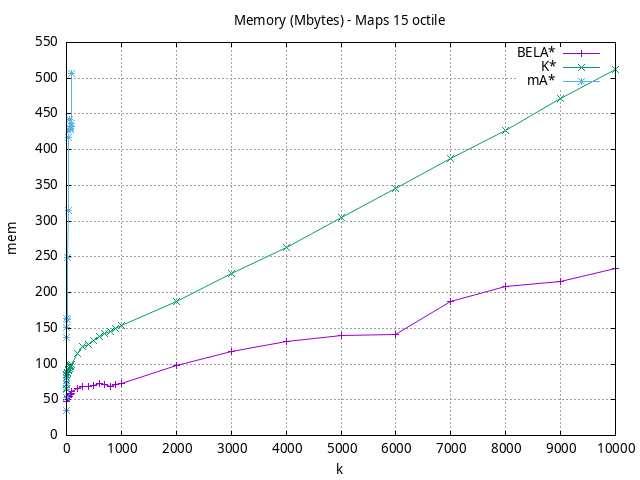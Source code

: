 #!/usr/bin/gnuplot
# -*- coding: utf-8 -*-
#
# results/maps/octile/15/random512-15.heuristic.octile.mem.gnuplot
#
# Started on 04/07/2024 21:47:18
# Author: Carlos Linares López
set grid
set xlabel "k"
set ylabel "mem"

set title "Memory (Mbytes) - Maps 15 octile"

set terminal png enhanced font "Ariel,10"
set output 'random512-15.heuristic.octile.mem.png'

plot "-" title "BELA*"      with linesp, "-" title "K*"      with linesp, "-" title "mA*"      with linesp

	1 47.54
	2 47.7
	3 47.77
	4 47.98
	5 48.14
	6 50.86
	7 52.75
	8 52.88
	9 53.21
	10 53.64
	20 54.08
	30 53.69
	40 54.12
	50 55.08
	60 57.78
	70 57.62
	80 57.8
	90 58.37
	100 61.84
	200 65.33
	300 69.07
	400 68.42
	500 69.73
	600 72.54
	700 71.15
	800 69.06
	900 71.24
	1000 72.62
	2000 97.82
	3000 116.95
	4000 131.49
	5000 139.41
	6000 141.23
	7000 186.98
	8000 208.72
	9000 215.44
	10000 234.29
end
	1 66.15
	2 71.47
	3 77.44
	4 79.84
	5 80.92
	6 83.55
	7 84.0
	8 84.91
	9 85.0
	10 86.7
	20 88.82
	30 90.84
	40 91.92
	50 93.84
	60 96.74
	70 97.0
	80 97.92
	90 98.92
	100 99.92
	200 114.36
	300 124.36
	400 127.7
	500 133.1
	600 138.52
	700 142.43
	800 145.67
	900 149.8
	1000 153.68
	2000 188.13
	3000 226.17
	4000 263.57
	5000 305.35
	6000 346.12
	7000 387.05
	8000 427.33
	9000 471.38
	10000 511.69
end
	1 34.66
	2 52.89
	3 73.18
	4 80.17
	5 64.67
	6 137.03
	7 163.59
	8 163.54
	9 151.21
	10 161.95
	20 248.95
	30 314.69
	40 417.67
	50 429.95
	60 442.77
	70 428.84
	80 429.67
	90 436.22
	100 506.22
end

